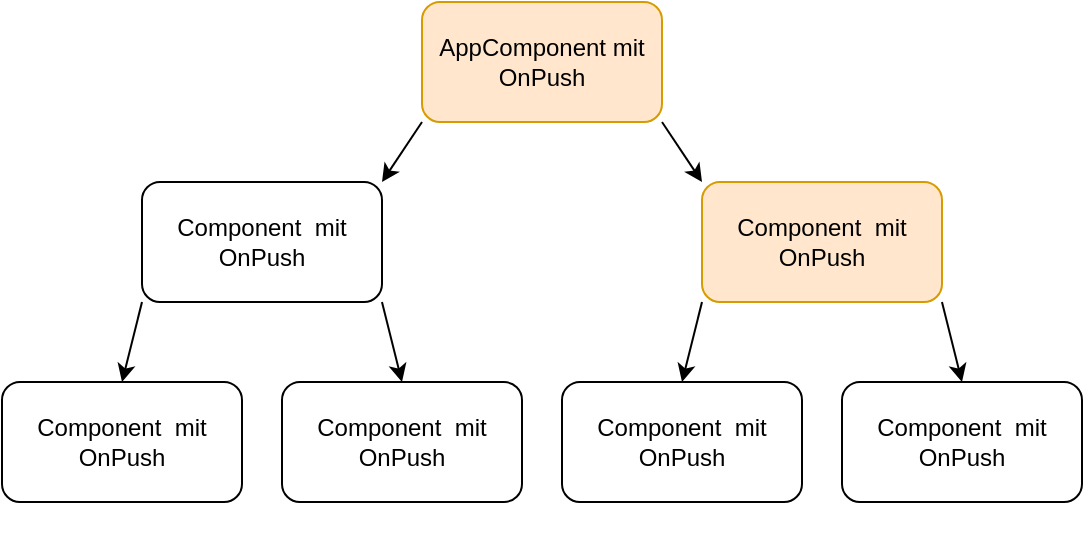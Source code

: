 <mxfile version="14.1.8" type="device"><diagram id="9H4CbegL8CMtX5bzwnj7" name="Page-1"><mxGraphModel dx="1102" dy="940" grid="1" gridSize="10" guides="1" tooltips="1" connect="1" arrows="1" fold="1" page="1" pageScale="1" pageWidth="850" pageHeight="1100" math="0" shadow="0"><root><mxCell id="0"/><mxCell id="1" parent="0"/><mxCell id="2D6bgHtjTvFWQIY4iAsh-1" style="rounded=0;orthogonalLoop=1;jettySize=auto;html=1;exitX=0;exitY=1;exitDx=0;exitDy=0;entryX=1;entryY=0;entryDx=0;entryDy=0;" parent="1" source="2D6bgHtjTvFWQIY4iAsh-3" target="2D6bgHtjTvFWQIY4iAsh-6" edge="1"><mxGeometry relative="1" as="geometry"/></mxCell><mxCell id="2D6bgHtjTvFWQIY4iAsh-2" style="edgeStyle=none;rounded=0;orthogonalLoop=1;jettySize=auto;html=1;exitX=1;exitY=1;exitDx=0;exitDy=0;entryX=0;entryY=0;entryDx=0;entryDy=0;" parent="1" source="2D6bgHtjTvFWQIY4iAsh-3" target="2D6bgHtjTvFWQIY4iAsh-11" edge="1"><mxGeometry relative="1" as="geometry"/></mxCell><mxCell id="2D6bgHtjTvFWQIY4iAsh-3" value="AppComponent mit OnPush" style="rounded=1;whiteSpace=wrap;html=1;fillColor=#ffe6cc;strokeColor=#d79b00;" parent="1" vertex="1"><mxGeometry x="260" y="30" width="120" height="60" as="geometry"/></mxCell><mxCell id="2D6bgHtjTvFWQIY4iAsh-4" style="edgeStyle=none;rounded=0;orthogonalLoop=1;jettySize=auto;html=1;exitX=0;exitY=1;exitDx=0;exitDy=0;entryX=0.5;entryY=0;entryDx=0;entryDy=0;" parent="1" source="2D6bgHtjTvFWQIY4iAsh-6" target="2D6bgHtjTvFWQIY4iAsh-7" edge="1"><mxGeometry relative="1" as="geometry"/></mxCell><mxCell id="2D6bgHtjTvFWQIY4iAsh-5" style="edgeStyle=none;rounded=0;orthogonalLoop=1;jettySize=auto;html=1;exitX=1;exitY=1;exitDx=0;exitDy=0;entryX=0.5;entryY=0;entryDx=0;entryDy=0;" parent="1" source="2D6bgHtjTvFWQIY4iAsh-6" target="2D6bgHtjTvFWQIY4iAsh-8" edge="1"><mxGeometry relative="1" as="geometry"/></mxCell><mxCell id="2D6bgHtjTvFWQIY4iAsh-6" value="Component&amp;nbsp;&amp;nbsp;mit OnPush" style="rounded=1;whiteSpace=wrap;html=1;" parent="1" vertex="1"><mxGeometry x="120" y="120" width="120" height="60" as="geometry"/></mxCell><mxCell id="2D6bgHtjTvFWQIY4iAsh-7" value="Component&amp;nbsp;&amp;nbsp;mit OnPush" style="rounded=1;whiteSpace=wrap;html=1;" parent="1" vertex="1"><mxGeometry x="50" y="220" width="120" height="60" as="geometry"/></mxCell><mxCell id="2D6bgHtjTvFWQIY4iAsh-8" value="Component&amp;nbsp;&amp;nbsp;mit OnPush" style="rounded=1;whiteSpace=wrap;html=1;" parent="1" vertex="1"><mxGeometry x="190" y="220" width="120" height="60" as="geometry"/></mxCell><mxCell id="2D6bgHtjTvFWQIY4iAsh-9" style="edgeStyle=none;rounded=0;orthogonalLoop=1;jettySize=auto;html=1;exitX=0;exitY=1;exitDx=0;exitDy=0;entryX=0.5;entryY=0;entryDx=0;entryDy=0;" parent="1" source="2D6bgHtjTvFWQIY4iAsh-11" target="2D6bgHtjTvFWQIY4iAsh-12" edge="1"><mxGeometry relative="1" as="geometry"/></mxCell><mxCell id="2D6bgHtjTvFWQIY4iAsh-10" style="edgeStyle=none;rounded=0;orthogonalLoop=1;jettySize=auto;html=1;exitX=1;exitY=1;exitDx=0;exitDy=0;entryX=0.5;entryY=0;entryDx=0;entryDy=0;" parent="1" source="2D6bgHtjTvFWQIY4iAsh-11" target="2D6bgHtjTvFWQIY4iAsh-13" edge="1"><mxGeometry relative="1" as="geometry"/></mxCell><mxCell id="2D6bgHtjTvFWQIY4iAsh-11" value="Component&amp;nbsp;&amp;nbsp;mit OnPush" style="rounded=1;whiteSpace=wrap;html=1;fillColor=#ffe6cc;strokeColor=#d79b00;" parent="1" vertex="1"><mxGeometry x="400" y="120" width="120" height="60" as="geometry"/></mxCell><mxCell id="2D6bgHtjTvFWQIY4iAsh-12" value="Component&amp;nbsp;&amp;nbsp;mit OnPush" style="rounded=1;whiteSpace=wrap;html=1;" parent="1" vertex="1"><mxGeometry x="330" y="220" width="120" height="60" as="geometry"/></mxCell><mxCell id="2D6bgHtjTvFWQIY4iAsh-13" value="Component&amp;nbsp;&amp;nbsp;mit OnPush" style="rounded=1;whiteSpace=wrap;html=1;" parent="1" vertex="1"><mxGeometry x="470" y="220" width="120" height="60" as="geometry"/></mxCell><mxCell id="KAPQYqOL9pecj6Kip_de-1" value="&lt;b&gt;&lt;font style=&quot;font-size: 15px&quot;&gt;Input ändert sich&lt;/font&gt;&lt;/b&gt;" style="text;html=1;align=center;verticalAlign=middle;whiteSpace=wrap;rounded=0;labelBackgroundColor=none;fontColor=#FFFFFF;" vertex="1" parent="1"><mxGeometry x="320" y="280" width="140" height="20" as="geometry"/></mxCell></root></mxGraphModel></diagram></mxfile>